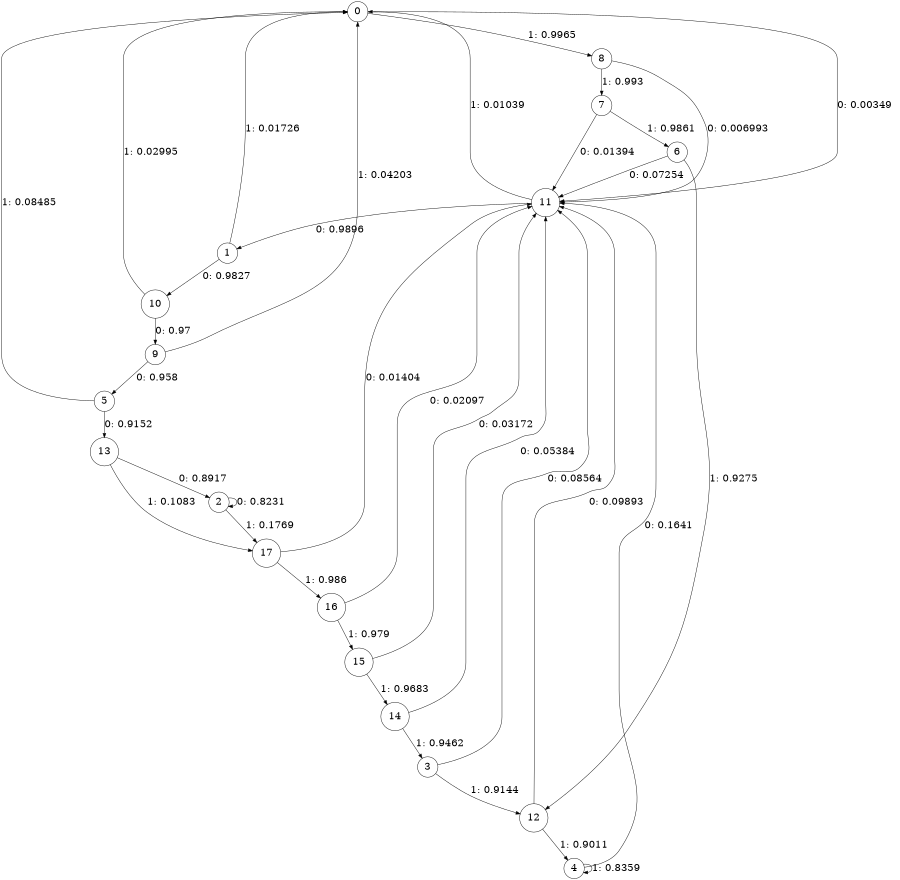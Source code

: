 digraph "ch2_face_grouped_df_L14" {
size = "6,8.5";
ratio = "fill";
node [shape = circle];
node [fontsize = 24];
edge [fontsize = 24];
0 -> 11 [label = "0: 0.00349  "];
0 -> 8 [label = "1: 0.9965   "];
1 -> 10 [label = "0: 0.9827   "];
1 -> 0 [label = "1: 0.01726  "];
2 -> 2 [label = "0: 0.8231   "];
2 -> 17 [label = "1: 0.1769   "];
3 -> 11 [label = "0: 0.08564  "];
3 -> 12 [label = "1: 0.9144   "];
4 -> 11 [label = "0: 0.1641   "];
4 -> 4 [label = "1: 0.8359   "];
5 -> 13 [label = "0: 0.9152   "];
5 -> 0 [label = "1: 0.08485  "];
6 -> 11 [label = "0: 0.07254  "];
6 -> 12 [label = "1: 0.9275   "];
7 -> 11 [label = "0: 0.01394  "];
7 -> 6 [label = "1: 0.9861   "];
8 -> 11 [label = "0: 0.006993  "];
8 -> 7 [label = "1: 0.993    "];
9 -> 5 [label = "0: 0.958    "];
9 -> 0 [label = "1: 0.04203  "];
10 -> 9 [label = "0: 0.97     "];
10 -> 0 [label = "1: 0.02995  "];
11 -> 1 [label = "0: 0.9896   "];
11 -> 0 [label = "1: 0.01039  "];
12 -> 11 [label = "0: 0.09893  "];
12 -> 4 [label = "1: 0.9011   "];
13 -> 2 [label = "0: 0.8917   "];
13 -> 17 [label = "1: 0.1083   "];
14 -> 11 [label = "0: 0.05384  "];
14 -> 3 [label = "1: 0.9462   "];
15 -> 11 [label = "0: 0.03172  "];
15 -> 14 [label = "1: 0.9683   "];
16 -> 11 [label = "0: 0.02097  "];
16 -> 15 [label = "1: 0.979    "];
17 -> 11 [label = "0: 0.01404  "];
17 -> 16 [label = "1: 0.986    "];
}